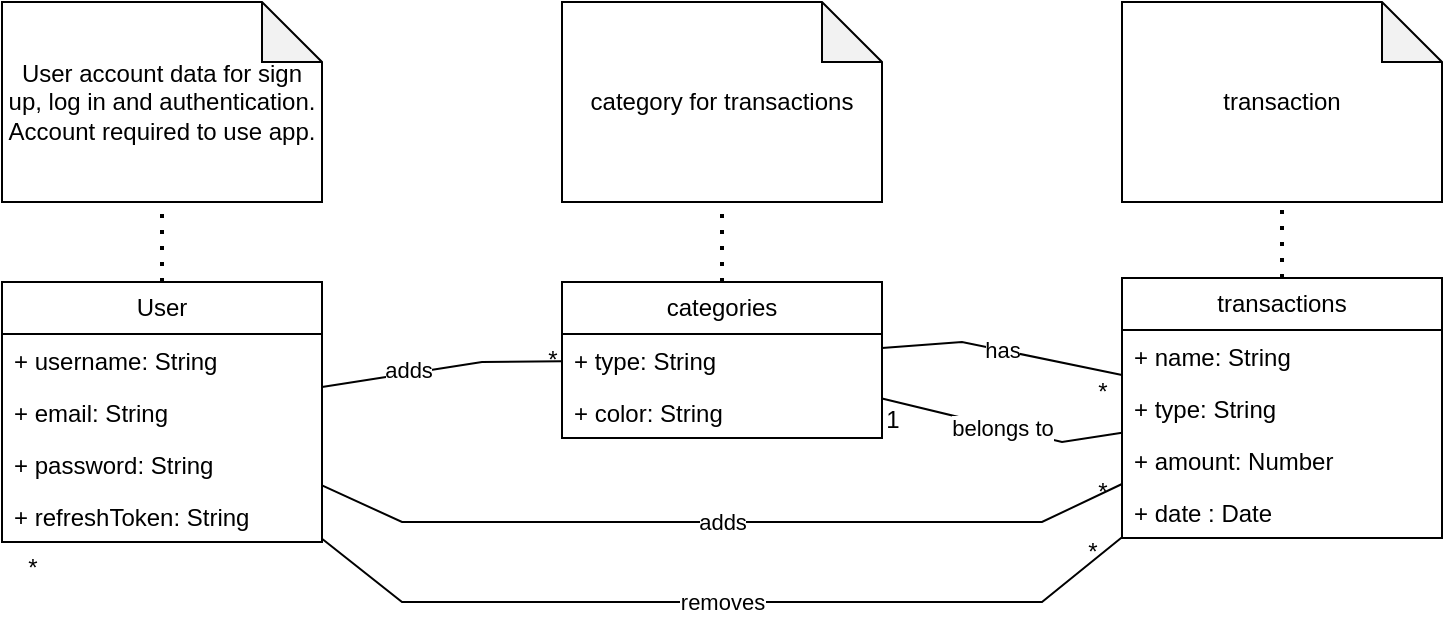 <mxfile version="21.2.1" type="device">
  <diagram name="Page-1" id="bWD9T5PZyZ2lGrPmeZSB">
    <mxGraphModel dx="861" dy="478" grid="1" gridSize="10" guides="1" tooltips="1" connect="1" arrows="1" fold="1" page="1" pageScale="1" pageWidth="850" pageHeight="1100" math="0" shadow="0">
      <root>
        <mxCell id="0" />
        <mxCell id="1" parent="0" />
        <mxCell id="7YN3MFbd8wUG7k_bTS1g-1" value="User" style="swimlane;fontStyle=0;childLayout=stackLayout;horizontal=1;startSize=26;fillColor=none;horizontalStack=0;resizeParent=1;resizeParentMax=0;resizeLast=0;collapsible=1;marginBottom=0;whiteSpace=wrap;html=1;" parent="1" vertex="1">
          <mxGeometry x="200" y="440" width="160" height="130" as="geometry" />
        </mxCell>
        <mxCell id="7YN3MFbd8wUG7k_bTS1g-2" value="+ username: String" style="text;strokeColor=none;fillColor=none;align=left;verticalAlign=top;spacingLeft=4;spacingRight=4;overflow=hidden;rotatable=0;points=[[0,0.5],[1,0.5]];portConstraint=eastwest;whiteSpace=wrap;html=1;" parent="7YN3MFbd8wUG7k_bTS1g-1" vertex="1">
          <mxGeometry y="26" width="160" height="26" as="geometry" />
        </mxCell>
        <mxCell id="7YN3MFbd8wUG7k_bTS1g-3" value="+ email: String" style="text;strokeColor=none;fillColor=none;align=left;verticalAlign=top;spacingLeft=4;spacingRight=4;overflow=hidden;rotatable=0;points=[[0,0.5],[1,0.5]];portConstraint=eastwest;whiteSpace=wrap;html=1;" parent="7YN3MFbd8wUG7k_bTS1g-1" vertex="1">
          <mxGeometry y="52" width="160" height="26" as="geometry" />
        </mxCell>
        <mxCell id="7YN3MFbd8wUG7k_bTS1g-4" value="+ password: String" style="text;strokeColor=none;fillColor=none;align=left;verticalAlign=top;spacingLeft=4;spacingRight=4;overflow=hidden;rotatable=0;points=[[0,0.5],[1,0.5]];portConstraint=eastwest;whiteSpace=wrap;html=1;" parent="7YN3MFbd8wUG7k_bTS1g-1" vertex="1">
          <mxGeometry y="78" width="160" height="26" as="geometry" />
        </mxCell>
        <mxCell id="7YN3MFbd8wUG7k_bTS1g-9" value="+ refreshToken: String" style="text;strokeColor=none;fillColor=none;align=left;verticalAlign=top;spacingLeft=4;spacingRight=4;overflow=hidden;rotatable=0;points=[[0,0.5],[1,0.5]];portConstraint=eastwest;whiteSpace=wrap;html=1;" parent="7YN3MFbd8wUG7k_bTS1g-1" vertex="1">
          <mxGeometry y="104" width="160" height="26" as="geometry" />
        </mxCell>
        <mxCell id="7YN3MFbd8wUG7k_bTS1g-5" value="categories" style="swimlane;fontStyle=0;childLayout=stackLayout;horizontal=1;startSize=26;fillColor=none;horizontalStack=0;resizeParent=1;resizeParentMax=0;resizeLast=0;collapsible=1;marginBottom=0;whiteSpace=wrap;html=1;" parent="1" vertex="1">
          <mxGeometry x="480" y="440" width="160" height="78" as="geometry" />
        </mxCell>
        <mxCell id="7YN3MFbd8wUG7k_bTS1g-6" value="+ type: String" style="text;strokeColor=none;fillColor=none;align=left;verticalAlign=top;spacingLeft=4;spacingRight=4;overflow=hidden;rotatable=0;points=[[0,0.5],[1,0.5]];portConstraint=eastwest;whiteSpace=wrap;html=1;" parent="7YN3MFbd8wUG7k_bTS1g-5" vertex="1">
          <mxGeometry y="26" width="160" height="26" as="geometry" />
        </mxCell>
        <mxCell id="7YN3MFbd8wUG7k_bTS1g-7" value="+ color: String" style="text;strokeColor=none;fillColor=none;align=left;verticalAlign=top;spacingLeft=4;spacingRight=4;overflow=hidden;rotatable=0;points=[[0,0.5],[1,0.5]];portConstraint=eastwest;whiteSpace=wrap;html=1;" parent="7YN3MFbd8wUG7k_bTS1g-5" vertex="1">
          <mxGeometry y="52" width="160" height="26" as="geometry" />
        </mxCell>
        <mxCell id="7YN3MFbd8wUG7k_bTS1g-16" value="transactions" style="swimlane;fontStyle=0;childLayout=stackLayout;horizontal=1;startSize=26;fillColor=none;horizontalStack=0;resizeParent=1;resizeParentMax=0;resizeLast=0;collapsible=1;marginBottom=0;whiteSpace=wrap;html=1;" parent="1" vertex="1">
          <mxGeometry x="760" y="438" width="160" height="130" as="geometry" />
        </mxCell>
        <mxCell id="7YN3MFbd8wUG7k_bTS1g-17" value="+ name: String" style="text;strokeColor=none;fillColor=none;align=left;verticalAlign=top;spacingLeft=4;spacingRight=4;overflow=hidden;rotatable=0;points=[[0,0.5],[1,0.5]];portConstraint=eastwest;whiteSpace=wrap;html=1;" parent="7YN3MFbd8wUG7k_bTS1g-16" vertex="1">
          <mxGeometry y="26" width="160" height="26" as="geometry" />
        </mxCell>
        <mxCell id="7YN3MFbd8wUG7k_bTS1g-18" value="+ type: String" style="text;strokeColor=none;fillColor=none;align=left;verticalAlign=top;spacingLeft=4;spacingRight=4;overflow=hidden;rotatable=0;points=[[0,0.5],[1,0.5]];portConstraint=eastwest;whiteSpace=wrap;html=1;" parent="7YN3MFbd8wUG7k_bTS1g-16" vertex="1">
          <mxGeometry y="52" width="160" height="26" as="geometry" />
        </mxCell>
        <mxCell id="7YN3MFbd8wUG7k_bTS1g-19" value="+ amount: Number" style="text;strokeColor=none;fillColor=none;align=left;verticalAlign=top;spacingLeft=4;spacingRight=4;overflow=hidden;rotatable=0;points=[[0,0.5],[1,0.5]];portConstraint=eastwest;whiteSpace=wrap;html=1;" parent="7YN3MFbd8wUG7k_bTS1g-16" vertex="1">
          <mxGeometry y="78" width="160" height="26" as="geometry" />
        </mxCell>
        <mxCell id="7YN3MFbd8wUG7k_bTS1g-20" value="+ date : Date" style="text;strokeColor=none;fillColor=none;align=left;verticalAlign=top;spacingLeft=4;spacingRight=4;overflow=hidden;rotatable=0;points=[[0,0.5],[1,0.5]];portConstraint=eastwest;whiteSpace=wrap;html=1;" parent="7YN3MFbd8wUG7k_bTS1g-16" vertex="1">
          <mxGeometry y="104" width="160" height="26" as="geometry" />
        </mxCell>
        <mxCell id="7YN3MFbd8wUG7k_bTS1g-21" value="User account data for sign up, log in and authentication. Account required to use app." style="shape=note;whiteSpace=wrap;html=1;backgroundOutline=1;darkOpacity=0.05;" parent="1" vertex="1">
          <mxGeometry x="200" y="300" width="160" height="100" as="geometry" />
        </mxCell>
        <mxCell id="7YN3MFbd8wUG7k_bTS1g-22" value="" style="endArrow=none;dashed=1;html=1;dashPattern=1 3;strokeWidth=2;rounded=0;" parent="1" source="7YN3MFbd8wUG7k_bTS1g-1" target="7YN3MFbd8wUG7k_bTS1g-21" edge="1">
          <mxGeometry width="50" height="50" relative="1" as="geometry">
            <mxPoint x="230" y="420" as="sourcePoint" />
            <mxPoint x="290" y="380" as="targetPoint" />
          </mxGeometry>
        </mxCell>
        <mxCell id="7YN3MFbd8wUG7k_bTS1g-23" value="category for transactions" style="shape=note;whiteSpace=wrap;html=1;backgroundOutline=1;darkOpacity=0.05;" parent="1" vertex="1">
          <mxGeometry x="480" y="300" width="160" height="100" as="geometry" />
        </mxCell>
        <mxCell id="7YN3MFbd8wUG7k_bTS1g-25" value="transaction" style="shape=note;whiteSpace=wrap;html=1;backgroundOutline=1;darkOpacity=0.05;" parent="1" vertex="1">
          <mxGeometry x="760" y="300" width="160" height="100" as="geometry" />
        </mxCell>
        <mxCell id="7YN3MFbd8wUG7k_bTS1g-33" value="" style="endArrow=none;dashed=1;html=1;dashPattern=1 3;strokeWidth=2;rounded=0;" parent="1" source="7YN3MFbd8wUG7k_bTS1g-5" target="7YN3MFbd8wUG7k_bTS1g-23" edge="1">
          <mxGeometry width="50" height="50" relative="1" as="geometry">
            <mxPoint x="559.5" y="440" as="sourcePoint" />
            <mxPoint x="559.5" y="360" as="targetPoint" />
          </mxGeometry>
        </mxCell>
        <mxCell id="7YN3MFbd8wUG7k_bTS1g-34" value="" style="endArrow=none;dashed=1;html=1;dashPattern=1 3;strokeWidth=2;rounded=0;" parent="1" source="7YN3MFbd8wUG7k_bTS1g-16" target="7YN3MFbd8wUG7k_bTS1g-25" edge="1">
          <mxGeometry width="50" height="50" relative="1" as="geometry">
            <mxPoint x="570" y="450" as="sourcePoint" />
            <mxPoint x="570" y="370" as="targetPoint" />
          </mxGeometry>
        </mxCell>
        <mxCell id="7YN3MFbd8wUG7k_bTS1g-46" value="" style="endArrow=none;html=1;rounded=0;" parent="1" source="7YN3MFbd8wUG7k_bTS1g-1" target="7YN3MFbd8wUG7k_bTS1g-5" edge="1">
          <mxGeometry width="50" height="50" relative="1" as="geometry">
            <mxPoint x="480" y="720" as="sourcePoint" />
            <mxPoint x="530" y="670" as="targetPoint" />
            <Array as="points">
              <mxPoint x="440" y="480" />
            </Array>
          </mxGeometry>
        </mxCell>
        <mxCell id="7YN3MFbd8wUG7k_bTS1g-47" value="adds" style="edgeLabel;html=1;align=center;verticalAlign=middle;resizable=0;points=[];" parent="7YN3MFbd8wUG7k_bTS1g-46" vertex="1" connectable="0">
          <mxGeometry x="-0.269" y="2" relative="1" as="geometry">
            <mxPoint as="offset" />
          </mxGeometry>
        </mxCell>
        <mxCell id="7YN3MFbd8wUG7k_bTS1g-48" value="adds" style="endArrow=none;html=1;rounded=0;" parent="1" source="7YN3MFbd8wUG7k_bTS1g-1" target="7YN3MFbd8wUG7k_bTS1g-16" edge="1">
          <mxGeometry width="50" height="50" relative="1" as="geometry">
            <mxPoint x="450" y="650" as="sourcePoint" />
            <mxPoint x="500" y="600" as="targetPoint" />
            <Array as="points">
              <mxPoint x="400" y="560" />
              <mxPoint x="720" y="560" />
            </Array>
          </mxGeometry>
        </mxCell>
        <mxCell id="7YN3MFbd8wUG7k_bTS1g-49" value="*" style="text;html=1;align=center;verticalAlign=middle;resizable=0;points=[];autosize=1;strokeColor=none;fillColor=none;" parent="1" vertex="1">
          <mxGeometry x="460" y="464" width="30" height="30" as="geometry" />
        </mxCell>
        <mxCell id="7YN3MFbd8wUG7k_bTS1g-50" value="*" style="text;html=1;align=center;verticalAlign=middle;resizable=0;points=[];autosize=1;strokeColor=none;fillColor=none;" parent="1" vertex="1">
          <mxGeometry x="735" y="530" width="30" height="30" as="geometry" />
        </mxCell>
        <mxCell id="7YN3MFbd8wUG7k_bTS1g-51" value="removes" style="endArrow=none;html=1;rounded=0;" parent="1" source="7YN3MFbd8wUG7k_bTS1g-1" target="7YN3MFbd8wUG7k_bTS1g-16" edge="1">
          <mxGeometry width="50" height="50" relative="1" as="geometry">
            <mxPoint x="410" y="529" as="sourcePoint" />
            <mxPoint x="690" y="579" as="targetPoint" />
            <Array as="points">
              <mxPoint x="400" y="600" />
              <mxPoint x="720" y="600" />
            </Array>
          </mxGeometry>
        </mxCell>
        <mxCell id="7YN3MFbd8wUG7k_bTS1g-52" value="*" style="text;html=1;align=center;verticalAlign=middle;resizable=0;points=[];autosize=1;strokeColor=none;fillColor=none;" parent="1" vertex="1">
          <mxGeometry x="730" y="560" width="30" height="30" as="geometry" />
        </mxCell>
        <mxCell id="7YN3MFbd8wUG7k_bTS1g-53" value="belongs to" style="endArrow=none;html=1;rounded=0;" parent="1" source="7YN3MFbd8wUG7k_bTS1g-16" target="7YN3MFbd8wUG7k_bTS1g-5" edge="1">
          <mxGeometry width="50" height="50" relative="1" as="geometry">
            <mxPoint x="680" y="470" as="sourcePoint" />
            <mxPoint x="730" y="420" as="targetPoint" />
            <Array as="points">
              <mxPoint x="730" y="520" />
            </Array>
          </mxGeometry>
        </mxCell>
        <mxCell id="7YN3MFbd8wUG7k_bTS1g-54" value="1" style="text;html=1;align=center;verticalAlign=middle;resizable=0;points=[];autosize=1;strokeColor=none;fillColor=none;" parent="1" vertex="1">
          <mxGeometry x="630" y="494" width="30" height="30" as="geometry" />
        </mxCell>
        <mxCell id="7YN3MFbd8wUG7k_bTS1g-55" value="has" style="endArrow=none;html=1;rounded=0;" parent="1" source="7YN3MFbd8wUG7k_bTS1g-5" target="7YN3MFbd8wUG7k_bTS1g-16" edge="1">
          <mxGeometry width="50" height="50" relative="1" as="geometry">
            <mxPoint x="610" y="490" as="sourcePoint" />
            <mxPoint x="660" y="440" as="targetPoint" />
            <Array as="points">
              <mxPoint x="680" y="470" />
            </Array>
          </mxGeometry>
        </mxCell>
        <mxCell id="7YN3MFbd8wUG7k_bTS1g-56" value="*" style="text;html=1;align=center;verticalAlign=middle;resizable=0;points=[];autosize=1;strokeColor=none;fillColor=none;" parent="1" vertex="1">
          <mxGeometry x="735" y="480" width="30" height="30" as="geometry" />
        </mxCell>
        <mxCell id="7YN3MFbd8wUG7k_bTS1g-58" value="*" style="text;html=1;align=center;verticalAlign=middle;resizable=0;points=[];autosize=1;strokeColor=none;fillColor=none;" parent="1" vertex="1">
          <mxGeometry x="200" y="568" width="30" height="30" as="geometry" />
        </mxCell>
      </root>
    </mxGraphModel>
  </diagram>
</mxfile>
